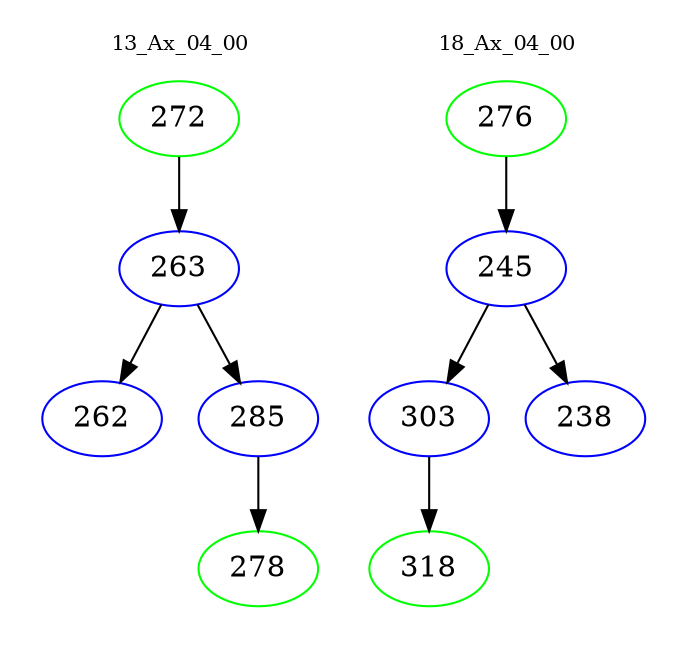 digraph{
subgraph cluster_0 {
color = white
label = "13_Ax_04_00";
fontsize=10;
T0_272 [label="272", color="green"]
T0_272 -> T0_263 [color="black"]
T0_263 [label="263", color="blue"]
T0_263 -> T0_262 [color="black"]
T0_262 [label="262", color="blue"]
T0_263 -> T0_285 [color="black"]
T0_285 [label="285", color="blue"]
T0_285 -> T0_278 [color="black"]
T0_278 [label="278", color="green"]
}
subgraph cluster_1 {
color = white
label = "18_Ax_04_00";
fontsize=10;
T1_276 [label="276", color="green"]
T1_276 -> T1_245 [color="black"]
T1_245 [label="245", color="blue"]
T1_245 -> T1_303 [color="black"]
T1_303 [label="303", color="blue"]
T1_303 -> T1_318 [color="black"]
T1_318 [label="318", color="green"]
T1_245 -> T1_238 [color="black"]
T1_238 [label="238", color="blue"]
}
}
